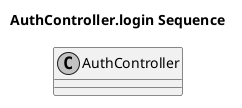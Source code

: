 @startuml

title AuthController.login Sequence

skinparam sequenceMessageAlign center
skinparam monochrome true
skinparam lifelinestrategy solid
hide footbox

class AuthController


@enduml